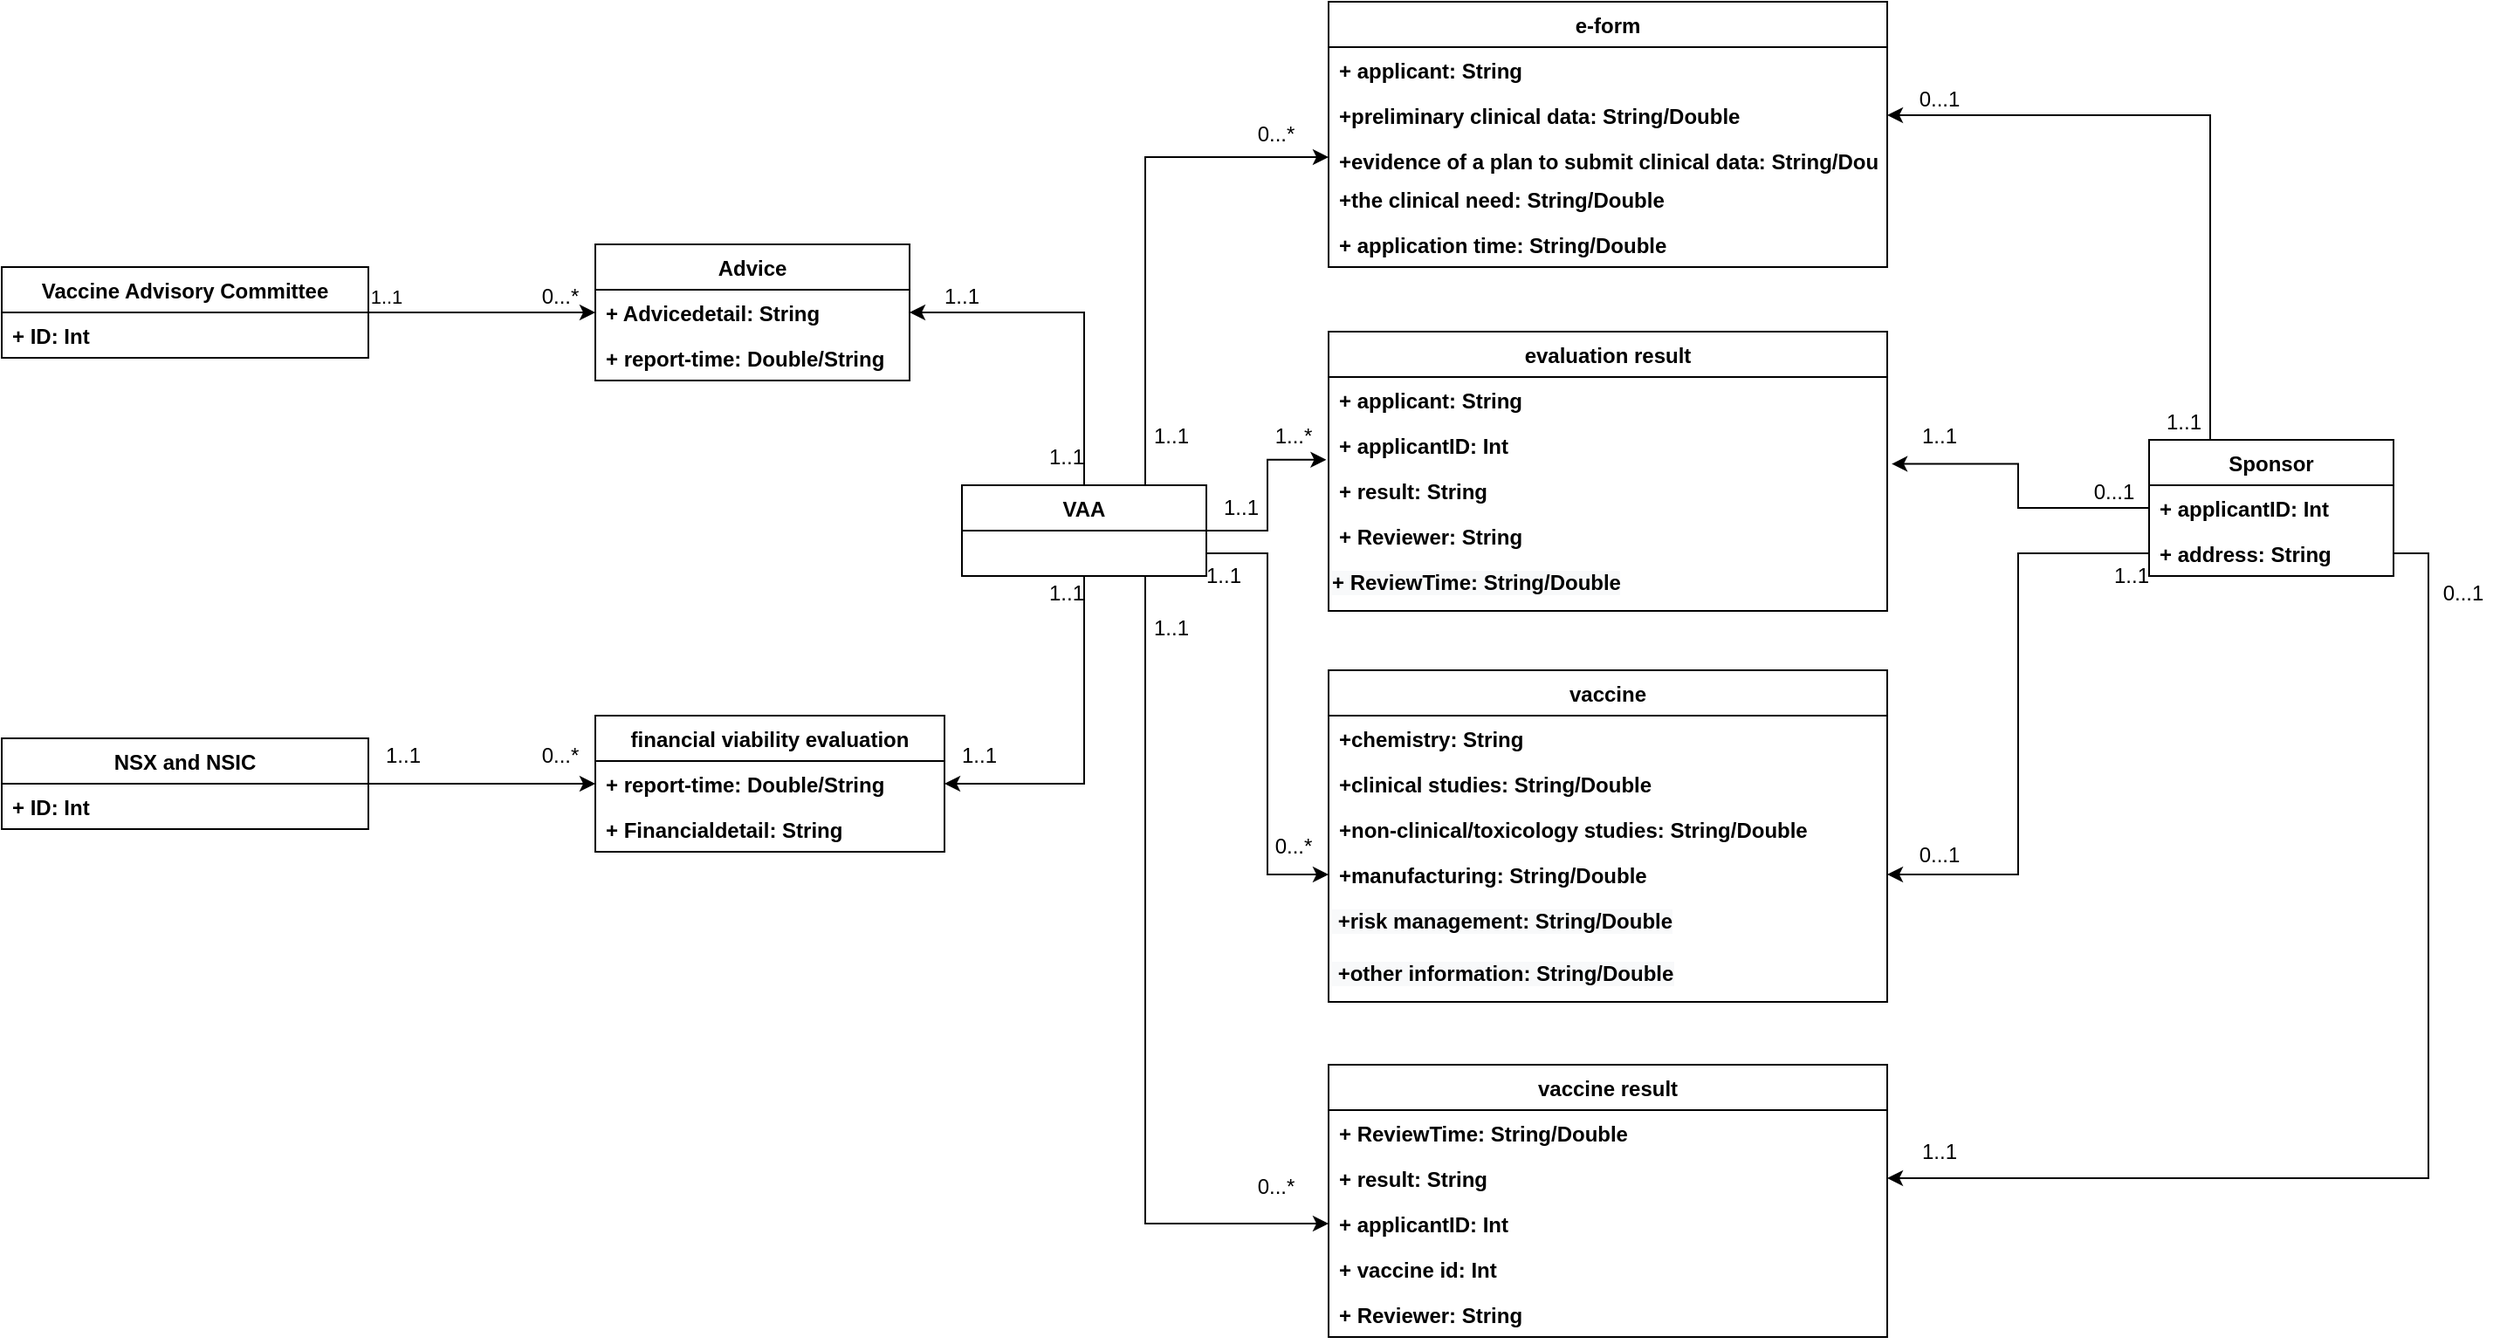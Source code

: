 <mxfile version="14.7.0" type="github" pages="2">
  <diagram id="C5RBs43oDa-KdzZeNtuy" name="Page-1">
    <mxGraphModel dx="2377" dy="867" grid="1" gridSize="10" guides="1" tooltips="1" connect="1" arrows="1" fold="1" page="1" pageScale="1" pageWidth="827" pageHeight="1169" math="0" shadow="0">
      <root>
        <mxCell id="WIyWlLk6GJQsqaUBKTNV-0" />
        <mxCell id="WIyWlLk6GJQsqaUBKTNV-1" parent="WIyWlLk6GJQsqaUBKTNV-0" />
        <mxCell id="Tw9doVFdLwBzY9Hxcjos-1" value="e-form" style="swimlane;fontStyle=1;childLayout=stackLayout;horizontal=1;startSize=26;fillColor=none;horizontalStack=0;resizeParent=1;resizeParentMax=0;resizeLast=0;collapsible=1;marginBottom=0;" vertex="1" parent="WIyWlLk6GJQsqaUBKTNV-1">
          <mxGeometry x="270" y="131" width="320" height="152" as="geometry" />
        </mxCell>
        <mxCell id="Tw9doVFdLwBzY9Hxcjos-2" value="+ applicant: String" style="text;strokeColor=none;fillColor=none;align=left;verticalAlign=top;spacingLeft=4;spacingRight=4;overflow=hidden;rotatable=0;points=[[0,0.5],[1,0.5]];portConstraint=eastwest;fontStyle=1" vertex="1" parent="Tw9doVFdLwBzY9Hxcjos-1">
          <mxGeometry y="26" width="320" height="26" as="geometry" />
        </mxCell>
        <mxCell id="Tw9doVFdLwBzY9Hxcjos-3" value="+preliminary clinical data: String/Double" style="text;strokeColor=none;fillColor=none;align=left;verticalAlign=top;spacingLeft=4;spacingRight=4;overflow=hidden;rotatable=0;points=[[0,0.5],[1,0.5]];portConstraint=eastwest;fontStyle=1" vertex="1" parent="Tw9doVFdLwBzY9Hxcjos-1">
          <mxGeometry y="52" width="320" height="26" as="geometry" />
        </mxCell>
        <mxCell id="Tw9doVFdLwBzY9Hxcjos-4" value="+evidence of a plan to submit clinical data: String/Double" style="text;strokeColor=none;fillColor=none;align=left;verticalAlign=top;spacingLeft=4;spacingRight=4;overflow=hidden;rotatable=0;points=[[0,0.5],[1,0.5]];portConstraint=eastwest;fontStyle=1" vertex="1" parent="Tw9doVFdLwBzY9Hxcjos-1">
          <mxGeometry y="78" width="320" height="22" as="geometry" />
        </mxCell>
        <mxCell id="Tw9doVFdLwBzY9Hxcjos-47" value="+the clinical need: String/Double" style="text;strokeColor=none;fillColor=none;align=left;verticalAlign=top;spacingLeft=4;spacingRight=4;overflow=hidden;rotatable=0;points=[[0,0.5],[1,0.5]];portConstraint=eastwest;fontStyle=1" vertex="1" parent="Tw9doVFdLwBzY9Hxcjos-1">
          <mxGeometry y="100" width="320" height="26" as="geometry" />
        </mxCell>
        <mxCell id="Tw9doVFdLwBzY9Hxcjos-46" value="+ application time: String/Double" style="text;strokeColor=none;fillColor=none;align=left;verticalAlign=top;spacingLeft=4;spacingRight=4;overflow=hidden;rotatable=0;points=[[0,0.5],[1,0.5]];portConstraint=eastwest;fontStyle=1" vertex="1" parent="Tw9doVFdLwBzY9Hxcjos-1">
          <mxGeometry y="126" width="320" height="26" as="geometry" />
        </mxCell>
        <mxCell id="Tw9doVFdLwBzY9Hxcjos-5" value="vaccine" style="swimlane;fontStyle=1;childLayout=stackLayout;horizontal=1;startSize=26;fillColor=none;horizontalStack=0;resizeParent=1;resizeParentMax=0;resizeLast=0;collapsible=1;marginBottom=0;" vertex="1" parent="WIyWlLk6GJQsqaUBKTNV-1">
          <mxGeometry x="270" y="514" width="320" height="190" as="geometry" />
        </mxCell>
        <mxCell id="Tw9doVFdLwBzY9Hxcjos-6" value="+chemistry: String" style="text;strokeColor=none;fillColor=none;align=left;verticalAlign=top;spacingLeft=4;spacingRight=4;overflow=hidden;rotatable=0;points=[[0,0.5],[1,0.5]];portConstraint=eastwest;fontStyle=1" vertex="1" parent="Tw9doVFdLwBzY9Hxcjos-5">
          <mxGeometry y="26" width="320" height="26" as="geometry" />
        </mxCell>
        <mxCell id="Tw9doVFdLwBzY9Hxcjos-7" value="+clinical studies: String/Double" style="text;strokeColor=none;fillColor=none;align=left;verticalAlign=top;spacingLeft=4;spacingRight=4;overflow=hidden;rotatable=0;points=[[0,0.5],[1,0.5]];portConstraint=eastwest;fontStyle=1" vertex="1" parent="Tw9doVFdLwBzY9Hxcjos-5">
          <mxGeometry y="52" width="320" height="26" as="geometry" />
        </mxCell>
        <mxCell id="Tw9doVFdLwBzY9Hxcjos-8" value="+non-clinical/toxicology studies: String/Double" style="text;strokeColor=none;fillColor=none;align=left;verticalAlign=top;spacingLeft=4;spacingRight=4;overflow=hidden;rotatable=0;points=[[0,0.5],[1,0.5]];portConstraint=eastwest;fontStyle=1" vertex="1" parent="Tw9doVFdLwBzY9Hxcjos-5">
          <mxGeometry y="78" width="320" height="26" as="geometry" />
        </mxCell>
        <mxCell id="Tw9doVFdLwBzY9Hxcjos-51" value="+manufacturing: String/Double" style="text;strokeColor=none;fillColor=none;align=left;verticalAlign=top;spacingLeft=4;spacingRight=4;overflow=hidden;rotatable=0;points=[[0,0.5],[1,0.5]];portConstraint=eastwest;fontStyle=1" vertex="1" parent="Tw9doVFdLwBzY9Hxcjos-5">
          <mxGeometry y="104" width="320" height="26" as="geometry" />
        </mxCell>
        <mxCell id="Tw9doVFdLwBzY9Hxcjos-52" value="&lt;span style=&quot;color: rgb(0, 0, 0); font-family: helvetica; font-size: 12px; font-style: normal; letter-spacing: normal; text-align: left; text-indent: 0px; text-transform: none; word-spacing: 0px; background-color: rgb(248, 249, 250); display: inline; float: none;&quot;&gt;&amp;nbsp;+&lt;span style=&quot;font-family: helvetica; text-align: center;&quot;&gt;risk management&lt;/span&gt;: String/Double&lt;/span&gt;" style="text;whiteSpace=wrap;html=1;fontStyle=1" vertex="1" parent="Tw9doVFdLwBzY9Hxcjos-5">
          <mxGeometry y="130" width="320" height="30" as="geometry" />
        </mxCell>
        <mxCell id="Tw9doVFdLwBzY9Hxcjos-53" value="&lt;span style=&quot;color: rgb(0 , 0 , 0) ; font-family: &amp;quot;helvetica&amp;quot; ; font-size: 12px ; font-style: normal ; letter-spacing: normal ; text-align: left ; text-indent: 0px ; text-transform: none ; word-spacing: 0px ; background-color: rgb(248 , 249 , 250) ; display: inline ; float: none&quot;&gt;&amp;nbsp;+&lt;span style=&quot;font-family: helvetica; text-align: center;&quot;&gt;other&amp;nbsp;&lt;/span&gt;&lt;span style=&quot;font-family: helvetica; text-align: center;&quot;&gt;information&lt;/span&gt;: String/Double&lt;/span&gt;" style="text;whiteSpace=wrap;html=1;fontStyle=1" vertex="1" parent="Tw9doVFdLwBzY9Hxcjos-5">
          <mxGeometry y="160" width="320" height="30" as="geometry" />
        </mxCell>
        <mxCell id="Tw9doVFdLwBzY9Hxcjos-9" value="vaccine result" style="swimlane;fontStyle=1;childLayout=stackLayout;horizontal=1;startSize=26;fillColor=none;horizontalStack=0;resizeParent=1;resizeParentMax=0;resizeLast=0;collapsible=1;marginBottom=0;" vertex="1" parent="WIyWlLk6GJQsqaUBKTNV-1">
          <mxGeometry x="270" y="740" width="320" height="156" as="geometry" />
        </mxCell>
        <mxCell id="Tw9doVFdLwBzY9Hxcjos-10" value="+ ReviewTime: String/Double" style="text;strokeColor=none;fillColor=none;align=left;verticalAlign=top;spacingLeft=4;spacingRight=4;overflow=hidden;rotatable=0;points=[[0,0.5],[1,0.5]];portConstraint=eastwest;fontStyle=1" vertex="1" parent="Tw9doVFdLwBzY9Hxcjos-9">
          <mxGeometry y="26" width="320" height="26" as="geometry" />
        </mxCell>
        <mxCell id="Tw9doVFdLwBzY9Hxcjos-11" value="+ result: String" style="text;strokeColor=none;fillColor=none;align=left;verticalAlign=top;spacingLeft=4;spacingRight=4;overflow=hidden;rotatable=0;points=[[0,0.5],[1,0.5]];portConstraint=eastwest;fontStyle=1" vertex="1" parent="Tw9doVFdLwBzY9Hxcjos-9">
          <mxGeometry y="52" width="320" height="26" as="geometry" />
        </mxCell>
        <mxCell id="Tw9doVFdLwBzY9Hxcjos-54" value="+ applicantID: Int" style="text;strokeColor=none;fillColor=none;align=left;verticalAlign=top;spacingLeft=4;spacingRight=4;overflow=hidden;rotatable=0;points=[[0,0.5],[1,0.5]];portConstraint=eastwest;fontStyle=1" vertex="1" parent="Tw9doVFdLwBzY9Hxcjos-9">
          <mxGeometry y="78" width="320" height="26" as="geometry" />
        </mxCell>
        <mxCell id="Tw9doVFdLwBzY9Hxcjos-12" value="+ vaccine id: Int" style="text;strokeColor=none;fillColor=none;align=left;verticalAlign=top;spacingLeft=4;spacingRight=4;overflow=hidden;rotatable=0;points=[[0,0.5],[1,0.5]];portConstraint=eastwest;fontStyle=1" vertex="1" parent="Tw9doVFdLwBzY9Hxcjos-9">
          <mxGeometry y="104" width="320" height="26" as="geometry" />
        </mxCell>
        <mxCell id="Tw9doVFdLwBzY9Hxcjos-55" value="+ Reviewer: String" style="text;strokeColor=none;fillColor=none;align=left;verticalAlign=top;spacingLeft=4;spacingRight=4;overflow=hidden;rotatable=0;points=[[0,0.5],[1,0.5]];portConstraint=eastwest;fontStyle=1" vertex="1" parent="Tw9doVFdLwBzY9Hxcjos-9">
          <mxGeometry y="130" width="320" height="26" as="geometry" />
        </mxCell>
        <mxCell id="Tw9doVFdLwBzY9Hxcjos-13" value="evaluation result" style="swimlane;fontStyle=1;childLayout=stackLayout;horizontal=1;startSize=26;fillColor=none;horizontalStack=0;resizeParent=1;resizeParentMax=0;resizeLast=0;collapsible=1;marginBottom=0;" vertex="1" parent="WIyWlLk6GJQsqaUBKTNV-1">
          <mxGeometry x="270" y="320" width="320" height="160" as="geometry" />
        </mxCell>
        <mxCell id="Tw9doVFdLwBzY9Hxcjos-14" value="+ applicant: String" style="text;strokeColor=none;fillColor=none;align=left;verticalAlign=top;spacingLeft=4;spacingRight=4;overflow=hidden;rotatable=0;points=[[0,0.5],[1,0.5]];portConstraint=eastwest;fontStyle=1" vertex="1" parent="Tw9doVFdLwBzY9Hxcjos-13">
          <mxGeometry y="26" width="320" height="26" as="geometry" />
        </mxCell>
        <mxCell id="Tw9doVFdLwBzY9Hxcjos-15" value="+ applicantID: Int" style="text;strokeColor=none;fillColor=none;align=left;verticalAlign=top;spacingLeft=4;spacingRight=4;overflow=hidden;rotatable=0;points=[[0,0.5],[1,0.5]];portConstraint=eastwest;fontStyle=1" vertex="1" parent="Tw9doVFdLwBzY9Hxcjos-13">
          <mxGeometry y="52" width="320" height="26" as="geometry" />
        </mxCell>
        <mxCell id="Tw9doVFdLwBzY9Hxcjos-16" value="+ result: String" style="text;strokeColor=none;fillColor=none;align=left;verticalAlign=top;spacingLeft=4;spacingRight=4;overflow=hidden;rotatable=0;points=[[0,0.5],[1,0.5]];portConstraint=eastwest;fontStyle=1" vertex="1" parent="Tw9doVFdLwBzY9Hxcjos-13">
          <mxGeometry y="78" width="320" height="26" as="geometry" />
        </mxCell>
        <mxCell id="Tw9doVFdLwBzY9Hxcjos-49" value="+ Reviewer: String" style="text;strokeColor=none;fillColor=none;align=left;verticalAlign=top;spacingLeft=4;spacingRight=4;overflow=hidden;rotatable=0;points=[[0,0.5],[1,0.5]];portConstraint=eastwest;fontStyle=1" vertex="1" parent="Tw9doVFdLwBzY9Hxcjos-13">
          <mxGeometry y="104" width="320" height="26" as="geometry" />
        </mxCell>
        <mxCell id="Tw9doVFdLwBzY9Hxcjos-50" value="&lt;span style=&quot;color: rgb(0, 0, 0); font-family: helvetica; font-size: 12px; font-style: normal; letter-spacing: normal; text-align: left; text-indent: 0px; text-transform: none; word-spacing: 0px; background-color: rgb(248, 249, 250); display: inline; float: none;&quot;&gt;+ ReviewTime: String/Double&lt;/span&gt;" style="text;whiteSpace=wrap;html=1;fontStyle=1" vertex="1" parent="Tw9doVFdLwBzY9Hxcjos-13">
          <mxGeometry y="130" width="320" height="30" as="geometry" />
        </mxCell>
        <mxCell id="Tw9doVFdLwBzY9Hxcjos-59" style="edgeStyle=orthogonalEdgeStyle;rounded=0;orthogonalLoop=1;jettySize=auto;html=1;exitX=0.5;exitY=0;exitDx=0;exitDy=0;entryX=1;entryY=0.5;entryDx=0;entryDy=0;" edge="1" parent="WIyWlLk6GJQsqaUBKTNV-1" source="Tw9doVFdLwBzY9Hxcjos-17" target="Tw9doVFdLwBzY9Hxcjos-27">
          <mxGeometry relative="1" as="geometry" />
        </mxCell>
        <mxCell id="Tw9doVFdLwBzY9Hxcjos-60" style="edgeStyle=orthogonalEdgeStyle;rounded=0;orthogonalLoop=1;jettySize=auto;html=1;exitX=0.5;exitY=1;exitDx=0;exitDy=0;entryX=1;entryY=0.5;entryDx=0;entryDy=0;" edge="1" parent="WIyWlLk6GJQsqaUBKTNV-1" source="Tw9doVFdLwBzY9Hxcjos-17" target="Tw9doVFdLwBzY9Hxcjos-31">
          <mxGeometry relative="1" as="geometry" />
        </mxCell>
        <mxCell id="Tw9doVFdLwBzY9Hxcjos-71" style="edgeStyle=orthogonalEdgeStyle;rounded=0;orthogonalLoop=1;jettySize=auto;html=1;exitX=0.75;exitY=0;exitDx=0;exitDy=0;" edge="1" parent="WIyWlLk6GJQsqaUBKTNV-1" source="Tw9doVFdLwBzY9Hxcjos-17" target="Tw9doVFdLwBzY9Hxcjos-4">
          <mxGeometry relative="1" as="geometry" />
        </mxCell>
        <mxCell id="Tw9doVFdLwBzY9Hxcjos-72" style="edgeStyle=orthogonalEdgeStyle;rounded=0;orthogonalLoop=1;jettySize=auto;html=1;exitX=1;exitY=0.5;exitDx=0;exitDy=0;entryX=-0.004;entryY=0.823;entryDx=0;entryDy=0;entryPerimeter=0;" edge="1" parent="WIyWlLk6GJQsqaUBKTNV-1" source="Tw9doVFdLwBzY9Hxcjos-17" target="Tw9doVFdLwBzY9Hxcjos-15">
          <mxGeometry relative="1" as="geometry" />
        </mxCell>
        <mxCell id="Tw9doVFdLwBzY9Hxcjos-73" style="edgeStyle=orthogonalEdgeStyle;rounded=0;orthogonalLoop=1;jettySize=auto;html=1;exitX=1;exitY=0.75;exitDx=0;exitDy=0;" edge="1" parent="WIyWlLk6GJQsqaUBKTNV-1" source="Tw9doVFdLwBzY9Hxcjos-17" target="Tw9doVFdLwBzY9Hxcjos-51">
          <mxGeometry relative="1" as="geometry" />
        </mxCell>
        <mxCell id="Tw9doVFdLwBzY9Hxcjos-74" style="edgeStyle=orthogonalEdgeStyle;rounded=0;orthogonalLoop=1;jettySize=auto;html=1;exitX=0.75;exitY=1;exitDx=0;exitDy=0;entryX=0;entryY=0.5;entryDx=0;entryDy=0;" edge="1" parent="WIyWlLk6GJQsqaUBKTNV-1" source="Tw9doVFdLwBzY9Hxcjos-17" target="Tw9doVFdLwBzY9Hxcjos-54">
          <mxGeometry relative="1" as="geometry" />
        </mxCell>
        <mxCell id="Tw9doVFdLwBzY9Hxcjos-17" value="VAA" style="swimlane;fontStyle=1;childLayout=stackLayout;horizontal=1;startSize=26;fillColor=none;horizontalStack=0;resizeParent=1;resizeParentMax=0;resizeLast=0;collapsible=1;marginBottom=0;" vertex="1" parent="WIyWlLk6GJQsqaUBKTNV-1">
          <mxGeometry x="60" y="408" width="140" height="52" as="geometry" />
        </mxCell>
        <mxCell id="Tw9doVFdLwBzY9Hxcjos-80" style="edgeStyle=orthogonalEdgeStyle;rounded=0;orthogonalLoop=1;jettySize=auto;html=1;exitX=0.25;exitY=0;exitDx=0;exitDy=0;entryX=1;entryY=0.5;entryDx=0;entryDy=0;" edge="1" parent="WIyWlLk6GJQsqaUBKTNV-1" source="Tw9doVFdLwBzY9Hxcjos-21" target="Tw9doVFdLwBzY9Hxcjos-3">
          <mxGeometry relative="1" as="geometry" />
        </mxCell>
        <mxCell id="Tw9doVFdLwBzY9Hxcjos-21" value="Sponsor" style="swimlane;fontStyle=1;childLayout=stackLayout;horizontal=1;startSize=26;fillColor=none;horizontalStack=0;resizeParent=1;resizeParentMax=0;resizeLast=0;collapsible=1;marginBottom=0;" vertex="1" parent="WIyWlLk6GJQsqaUBKTNV-1">
          <mxGeometry x="740" y="382" width="140" height="78" as="geometry" />
        </mxCell>
        <mxCell id="Tw9doVFdLwBzY9Hxcjos-22" value="+ applicantID: Int" style="text;strokeColor=none;fillColor=none;align=left;verticalAlign=top;spacingLeft=4;spacingRight=4;overflow=hidden;rotatable=0;points=[[0,0.5],[1,0.5]];portConstraint=eastwest;fontStyle=1" vertex="1" parent="Tw9doVFdLwBzY9Hxcjos-21">
          <mxGeometry y="26" width="140" height="26" as="geometry" />
        </mxCell>
        <mxCell id="Tw9doVFdLwBzY9Hxcjos-23" value="+ address: String" style="text;strokeColor=none;fillColor=none;align=left;verticalAlign=top;spacingLeft=4;spacingRight=4;overflow=hidden;rotatable=0;points=[[0,0.5],[1,0.5]];portConstraint=eastwest;fontStyle=1" vertex="1" parent="Tw9doVFdLwBzY9Hxcjos-21">
          <mxGeometry y="52" width="140" height="26" as="geometry" />
        </mxCell>
        <mxCell id="Tw9doVFdLwBzY9Hxcjos-25" value="Advice" style="swimlane;fontStyle=1;childLayout=stackLayout;horizontal=1;startSize=26;fillColor=none;horizontalStack=0;resizeParent=1;resizeParentMax=0;resizeLast=0;collapsible=1;marginBottom=0;" vertex="1" parent="WIyWlLk6GJQsqaUBKTNV-1">
          <mxGeometry x="-150" y="270" width="180" height="78" as="geometry" />
        </mxCell>
        <mxCell id="Tw9doVFdLwBzY9Hxcjos-27" value="+ Advicedetail: String" style="text;strokeColor=none;fillColor=none;align=left;verticalAlign=top;spacingLeft=4;spacingRight=4;overflow=hidden;rotatable=0;points=[[0,0.5],[1,0.5]];portConstraint=eastwest;fontStyle=1" vertex="1" parent="Tw9doVFdLwBzY9Hxcjos-25">
          <mxGeometry y="26" width="180" height="26" as="geometry" />
        </mxCell>
        <mxCell id="Tw9doVFdLwBzY9Hxcjos-28" value="+ report-time: Double/String" style="text;strokeColor=none;fillColor=none;align=left;verticalAlign=top;spacingLeft=4;spacingRight=4;overflow=hidden;rotatable=0;points=[[0,0.5],[1,0.5]];portConstraint=eastwest;fontStyle=1" vertex="1" parent="Tw9doVFdLwBzY9Hxcjos-25">
          <mxGeometry y="52" width="180" height="26" as="geometry" />
        </mxCell>
        <mxCell id="Tw9doVFdLwBzY9Hxcjos-29" value="financial viability evaluation" style="swimlane;fontStyle=1;childLayout=stackLayout;horizontal=1;startSize=26;fillColor=none;horizontalStack=0;resizeParent=1;resizeParentMax=0;resizeLast=0;collapsible=1;marginBottom=0;" vertex="1" parent="WIyWlLk6GJQsqaUBKTNV-1">
          <mxGeometry x="-150" y="540" width="200" height="78" as="geometry" />
        </mxCell>
        <mxCell id="Tw9doVFdLwBzY9Hxcjos-31" value="+ report-time: Double/String" style="text;strokeColor=none;fillColor=none;align=left;verticalAlign=top;spacingLeft=4;spacingRight=4;overflow=hidden;rotatable=0;points=[[0,0.5],[1,0.5]];portConstraint=eastwest;fontStyle=1" vertex="1" parent="Tw9doVFdLwBzY9Hxcjos-29">
          <mxGeometry y="26" width="200" height="26" as="geometry" />
        </mxCell>
        <mxCell id="Tw9doVFdLwBzY9Hxcjos-32" value="+ Financialdetail: String" style="text;strokeColor=none;fillColor=none;align=left;verticalAlign=top;spacingLeft=4;spacingRight=4;overflow=hidden;rotatable=0;points=[[0,0.5],[1,0.5]];portConstraint=eastwest;fontStyle=1" vertex="1" parent="Tw9doVFdLwBzY9Hxcjos-29">
          <mxGeometry y="52" width="200" height="26" as="geometry" />
        </mxCell>
        <mxCell id="Tw9doVFdLwBzY9Hxcjos-58" style="edgeStyle=orthogonalEdgeStyle;rounded=0;orthogonalLoop=1;jettySize=auto;html=1;exitX=1;exitY=0.5;exitDx=0;exitDy=0;" edge="1" parent="WIyWlLk6GJQsqaUBKTNV-1" source="Tw9doVFdLwBzY9Hxcjos-33" target="Tw9doVFdLwBzY9Hxcjos-27">
          <mxGeometry relative="1" as="geometry" />
        </mxCell>
        <mxCell id="Tw9doVFdLwBzY9Hxcjos-62" value="1..1" style="edgeLabel;html=1;align=center;verticalAlign=middle;resizable=0;points=[];" vertex="1" connectable="0" parent="Tw9doVFdLwBzY9Hxcjos-58">
          <mxGeometry x="-0.305" y="-3" relative="1" as="geometry">
            <mxPoint x="-35" y="-12" as="offset" />
          </mxGeometry>
        </mxCell>
        <mxCell id="Tw9doVFdLwBzY9Hxcjos-33" value="Vaccine Advisory Committee" style="swimlane;fontStyle=1;childLayout=stackLayout;horizontal=1;startSize=26;fillColor=none;horizontalStack=0;resizeParent=1;resizeParentMax=0;resizeLast=0;collapsible=1;marginBottom=0;" vertex="1" parent="WIyWlLk6GJQsqaUBKTNV-1">
          <mxGeometry x="-490" y="283" width="210" height="52" as="geometry" />
        </mxCell>
        <mxCell id="Tw9doVFdLwBzY9Hxcjos-34" value="+ ID: Int" style="text;strokeColor=none;fillColor=none;align=left;verticalAlign=top;spacingLeft=4;spacingRight=4;overflow=hidden;rotatable=0;points=[[0,0.5],[1,0.5]];portConstraint=eastwest;fontStyle=1" vertex="1" parent="Tw9doVFdLwBzY9Hxcjos-33">
          <mxGeometry y="26" width="210" height="26" as="geometry" />
        </mxCell>
        <mxCell id="Tw9doVFdLwBzY9Hxcjos-61" style="edgeStyle=orthogonalEdgeStyle;rounded=0;orthogonalLoop=1;jettySize=auto;html=1;exitX=1;exitY=0.5;exitDx=0;exitDy=0;entryX=0;entryY=0.5;entryDx=0;entryDy=0;" edge="1" parent="WIyWlLk6GJQsqaUBKTNV-1" source="Tw9doVFdLwBzY9Hxcjos-41" target="Tw9doVFdLwBzY9Hxcjos-31">
          <mxGeometry relative="1" as="geometry" />
        </mxCell>
        <mxCell id="Tw9doVFdLwBzY9Hxcjos-41" value="NSX and NSIC" style="swimlane;fontStyle=1;childLayout=stackLayout;horizontal=1;startSize=26;fillColor=none;horizontalStack=0;resizeParent=1;resizeParentMax=0;resizeLast=0;collapsible=1;marginBottom=0;" vertex="1" parent="WIyWlLk6GJQsqaUBKTNV-1">
          <mxGeometry x="-490" y="553" width="210" height="52" as="geometry" />
        </mxCell>
        <mxCell id="Tw9doVFdLwBzY9Hxcjos-42" value="+ ID: Int" style="text;strokeColor=none;fillColor=none;align=left;verticalAlign=top;spacingLeft=4;spacingRight=4;overflow=hidden;rotatable=0;points=[[0,0.5],[1,0.5]];portConstraint=eastwest;fontStyle=1" vertex="1" parent="Tw9doVFdLwBzY9Hxcjos-41">
          <mxGeometry y="26" width="210" height="26" as="geometry" />
        </mxCell>
        <mxCell id="Tw9doVFdLwBzY9Hxcjos-70" value="0...*" style="text;html=1;strokeColor=none;fillColor=none;align=center;verticalAlign=middle;whiteSpace=wrap;rounded=0;" vertex="1" parent="WIyWlLk6GJQsqaUBKTNV-1">
          <mxGeometry x="-190" y="290" width="40" height="20" as="geometry" />
        </mxCell>
        <mxCell id="Tw9doVFdLwBzY9Hxcjos-76" style="edgeStyle=orthogonalEdgeStyle;rounded=0;orthogonalLoop=1;jettySize=auto;html=1;exitX=0;exitY=0.5;exitDx=0;exitDy=0;entryX=1.008;entryY=-0.085;entryDx=0;entryDy=0;entryPerimeter=0;" edge="1" parent="WIyWlLk6GJQsqaUBKTNV-1" source="Tw9doVFdLwBzY9Hxcjos-22" target="Tw9doVFdLwBzY9Hxcjos-16">
          <mxGeometry relative="1" as="geometry" />
        </mxCell>
        <mxCell id="Tw9doVFdLwBzY9Hxcjos-77" style="edgeStyle=orthogonalEdgeStyle;rounded=0;orthogonalLoop=1;jettySize=auto;html=1;exitX=0;exitY=0.5;exitDx=0;exitDy=0;entryX=1;entryY=0.5;entryDx=0;entryDy=0;" edge="1" parent="WIyWlLk6GJQsqaUBKTNV-1" source="Tw9doVFdLwBzY9Hxcjos-23" target="Tw9doVFdLwBzY9Hxcjos-51">
          <mxGeometry relative="1" as="geometry" />
        </mxCell>
        <mxCell id="Tw9doVFdLwBzY9Hxcjos-81" style="edgeStyle=orthogonalEdgeStyle;rounded=0;orthogonalLoop=1;jettySize=auto;html=1;exitX=1;exitY=0.5;exitDx=0;exitDy=0;entryX=1;entryY=0.5;entryDx=0;entryDy=0;" edge="1" parent="WIyWlLk6GJQsqaUBKTNV-1" source="Tw9doVFdLwBzY9Hxcjos-23" target="Tw9doVFdLwBzY9Hxcjos-11">
          <mxGeometry relative="1" as="geometry" />
        </mxCell>
        <mxCell id="Tw9doVFdLwBzY9Hxcjos-83" value="1..1" style="text;html=1;strokeColor=none;fillColor=none;align=center;verticalAlign=middle;whiteSpace=wrap;rounded=0;" vertex="1" parent="WIyWlLk6GJQsqaUBKTNV-1">
          <mxGeometry x="40" y="290" width="40" height="20" as="geometry" />
        </mxCell>
        <mxCell id="Tw9doVFdLwBzY9Hxcjos-84" value="1..1" style="text;html=1;strokeColor=none;fillColor=none;align=center;verticalAlign=middle;whiteSpace=wrap;rounded=0;" vertex="1" parent="WIyWlLk6GJQsqaUBKTNV-1">
          <mxGeometry x="100" y="382" width="40" height="20" as="geometry" />
        </mxCell>
        <mxCell id="Tw9doVFdLwBzY9Hxcjos-85" value="1..1" style="text;html=1;strokeColor=none;fillColor=none;align=center;verticalAlign=middle;whiteSpace=wrap;rounded=0;" vertex="1" parent="WIyWlLk6GJQsqaUBKTNV-1">
          <mxGeometry x="160" y="370" width="40" height="20" as="geometry" />
        </mxCell>
        <mxCell id="Tw9doVFdLwBzY9Hxcjos-86" value="0...*" style="text;html=1;strokeColor=none;fillColor=none;align=center;verticalAlign=middle;whiteSpace=wrap;rounded=0;" vertex="1" parent="WIyWlLk6GJQsqaUBKTNV-1">
          <mxGeometry x="220" y="197" width="40" height="20" as="geometry" />
        </mxCell>
        <mxCell id="Tw9doVFdLwBzY9Hxcjos-87" value="1...*" style="text;html=1;strokeColor=none;fillColor=none;align=center;verticalAlign=middle;whiteSpace=wrap;rounded=0;" vertex="1" parent="WIyWlLk6GJQsqaUBKTNV-1">
          <mxGeometry x="230" y="370" width="40" height="20" as="geometry" />
        </mxCell>
        <mxCell id="Tw9doVFdLwBzY9Hxcjos-88" value="1..1" style="text;html=1;strokeColor=none;fillColor=none;align=center;verticalAlign=middle;whiteSpace=wrap;rounded=0;" vertex="1" parent="WIyWlLk6GJQsqaUBKTNV-1">
          <mxGeometry x="200" y="411" width="40" height="20" as="geometry" />
        </mxCell>
        <mxCell id="Tw9doVFdLwBzY9Hxcjos-89" value="1..1" style="text;html=1;strokeColor=none;fillColor=none;align=center;verticalAlign=middle;whiteSpace=wrap;rounded=0;" vertex="1" parent="WIyWlLk6GJQsqaUBKTNV-1">
          <mxGeometry x="190" y="450" width="40" height="20" as="geometry" />
        </mxCell>
        <mxCell id="Tw9doVFdLwBzY9Hxcjos-90" value="1..1" style="text;html=1;strokeColor=none;fillColor=none;align=center;verticalAlign=middle;whiteSpace=wrap;rounded=0;" vertex="1" parent="WIyWlLk6GJQsqaUBKTNV-1">
          <mxGeometry x="160" y="480" width="40" height="20" as="geometry" />
        </mxCell>
        <mxCell id="Tw9doVFdLwBzY9Hxcjos-91" value="1..1" style="text;html=1;strokeColor=none;fillColor=none;align=center;verticalAlign=middle;whiteSpace=wrap;rounded=0;" vertex="1" parent="WIyWlLk6GJQsqaUBKTNV-1">
          <mxGeometry x="740" y="362" width="40" height="20" as="geometry" />
        </mxCell>
        <mxCell id="Tw9doVFdLwBzY9Hxcjos-92" value="1..1" style="text;html=1;strokeColor=none;fillColor=none;align=center;verticalAlign=middle;whiteSpace=wrap;rounded=0;" vertex="1" parent="WIyWlLk6GJQsqaUBKTNV-1">
          <mxGeometry x="710" y="450" width="40" height="20" as="geometry" />
        </mxCell>
        <mxCell id="Tw9doVFdLwBzY9Hxcjos-93" value="0...1" style="text;html=1;strokeColor=none;fillColor=none;align=center;verticalAlign=middle;whiteSpace=wrap;rounded=0;" vertex="1" parent="WIyWlLk6GJQsqaUBKTNV-1">
          <mxGeometry x="900" y="460" width="40" height="20" as="geometry" />
        </mxCell>
        <mxCell id="Tw9doVFdLwBzY9Hxcjos-94" value="0...1" style="text;html=1;strokeColor=none;fillColor=none;align=center;verticalAlign=middle;whiteSpace=wrap;rounded=0;" vertex="1" parent="WIyWlLk6GJQsqaUBKTNV-1">
          <mxGeometry x="700" y="402" width="40" height="20" as="geometry" />
        </mxCell>
        <mxCell id="Tw9doVFdLwBzY9Hxcjos-95" value="1..1" style="text;html=1;strokeColor=none;fillColor=none;align=center;verticalAlign=middle;whiteSpace=wrap;rounded=0;" vertex="1" parent="WIyWlLk6GJQsqaUBKTNV-1">
          <mxGeometry x="600" y="370" width="40" height="20" as="geometry" />
        </mxCell>
        <mxCell id="Tw9doVFdLwBzY9Hxcjos-96" value="1..1" style="text;html=1;strokeColor=none;fillColor=none;align=center;verticalAlign=middle;whiteSpace=wrap;rounded=0;" vertex="1" parent="WIyWlLk6GJQsqaUBKTNV-1">
          <mxGeometry x="600" y="780" width="40" height="20" as="geometry" />
        </mxCell>
        <mxCell id="Tw9doVFdLwBzY9Hxcjos-97" value="0...1" style="text;html=1;strokeColor=none;fillColor=none;align=center;verticalAlign=middle;whiteSpace=wrap;rounded=0;" vertex="1" parent="WIyWlLk6GJQsqaUBKTNV-1">
          <mxGeometry x="600" y="610" width="40" height="20" as="geometry" />
        </mxCell>
        <mxCell id="Tw9doVFdLwBzY9Hxcjos-98" value="0...1" style="text;html=1;strokeColor=none;fillColor=none;align=center;verticalAlign=middle;whiteSpace=wrap;rounded=0;" vertex="1" parent="WIyWlLk6GJQsqaUBKTNV-1">
          <mxGeometry x="600" y="177" width="40" height="20" as="geometry" />
        </mxCell>
        <mxCell id="Tw9doVFdLwBzY9Hxcjos-100" value="0...*" style="text;html=1;strokeColor=none;fillColor=none;align=center;verticalAlign=middle;whiteSpace=wrap;rounded=0;" vertex="1" parent="WIyWlLk6GJQsqaUBKTNV-1">
          <mxGeometry x="230" y="605" width="40" height="20" as="geometry" />
        </mxCell>
        <mxCell id="Tw9doVFdLwBzY9Hxcjos-101" value="0...*" style="text;html=1;strokeColor=none;fillColor=none;align=center;verticalAlign=middle;whiteSpace=wrap;rounded=0;" vertex="1" parent="WIyWlLk6GJQsqaUBKTNV-1">
          <mxGeometry x="220" y="800" width="40" height="20" as="geometry" />
        </mxCell>
        <mxCell id="Tw9doVFdLwBzY9Hxcjos-102" value="0...*" style="text;html=1;strokeColor=none;fillColor=none;align=center;verticalAlign=middle;whiteSpace=wrap;rounded=0;" vertex="1" parent="WIyWlLk6GJQsqaUBKTNV-1">
          <mxGeometry x="-190" y="553" width="40" height="20" as="geometry" />
        </mxCell>
        <mxCell id="Tw9doVFdLwBzY9Hxcjos-103" value="1..1" style="text;html=1;strokeColor=none;fillColor=none;align=center;verticalAlign=middle;whiteSpace=wrap;rounded=0;" vertex="1" parent="WIyWlLk6GJQsqaUBKTNV-1">
          <mxGeometry x="-280" y="553" width="40" height="20" as="geometry" />
        </mxCell>
        <mxCell id="Tw9doVFdLwBzY9Hxcjos-104" value="1..1" style="text;html=1;strokeColor=none;fillColor=none;align=center;verticalAlign=middle;whiteSpace=wrap;rounded=0;" vertex="1" parent="WIyWlLk6GJQsqaUBKTNV-1">
          <mxGeometry x="100" y="460" width="40" height="20" as="geometry" />
        </mxCell>
        <mxCell id="Tw9doVFdLwBzY9Hxcjos-105" value="1..1" style="text;html=1;strokeColor=none;fillColor=none;align=center;verticalAlign=middle;whiteSpace=wrap;rounded=0;" vertex="1" parent="WIyWlLk6GJQsqaUBKTNV-1">
          <mxGeometry x="50" y="553" width="40" height="20" as="geometry" />
        </mxCell>
      </root>
    </mxGraphModel>
  </diagram>
  <diagram id="JqUTzeJl6ykkV2OIqDnl" name="第 2 页">
    <mxGraphModel dx="2377" dy="867" grid="1" gridSize="10" guides="1" tooltips="1" connect="1" arrows="1" fold="1" page="1" pageScale="1" pageWidth="827" pageHeight="1169" math="0" shadow="0">
      <root>
        <mxCell id="U-jjUtuKBG3EBkVkE4u2-0" />
        <mxCell id="U-jjUtuKBG3EBkVkE4u2-1" parent="U-jjUtuKBG3EBkVkE4u2-0" />
        <mxCell id="U-jjUtuKBG3EBkVkE4u2-2" value="" style="swimlane;startSize=0;fontStyle=0" vertex="1" parent="U-jjUtuKBG3EBkVkE4u2-1">
          <mxGeometry x="-60" y="190" width="750" height="820" as="geometry" />
        </mxCell>
        <mxCell id="U-jjUtuKBG3EBkVkE4u2-13" value="&lt;font style=&quot;font-size: 14px&quot;&gt;&lt;br&gt;&lt;br&gt;&lt;b style=&quot;color: rgb(0 , 0 , 0) ; font-family: &amp;#34;helvetica&amp;#34; ; font-style: normal ; letter-spacing: normal ; text-align: center ; text-indent: 0px ; text-transform: none ; word-spacing: 0px ; background-color: rgb(248 , 249 , 250)&quot;&gt;Vaccine Approval process for the fictitious country&lt;/b&gt;&lt;br&gt;&lt;/font&gt;" style="text;html=1;strokeColor=none;fillColor=none;spacing=5;spacingTop=-20;whiteSpace=wrap;overflow=hidden;rounded=0;" vertex="1" parent="U-jjUtuKBG3EBkVkE4u2-2">
          <mxGeometry y="-20" width="350" height="60" as="geometry" />
        </mxCell>
        <mxCell id="U-jjUtuKBG3EBkVkE4u2-14" value="Check the temporary application form" style="ellipse;whiteSpace=wrap;html=1;" vertex="1" parent="U-jjUtuKBG3EBkVkE4u2-2">
          <mxGeometry x="20" y="50" width="110" height="60" as="geometry" />
        </mxCell>
        <mxCell id="U-jjUtuKBG3EBkVkE4u2-15" value="Preliminary assessment" style="ellipse;whiteSpace=wrap;html=1;" vertex="1" parent="U-jjUtuKBG3EBkVkE4u2-2">
          <mxGeometry x="20" y="140" width="110" height="50" as="geometry" />
        </mxCell>
        <mxCell id="U-jjUtuKBG3EBkVkE4u2-23" style="rounded=0;orthogonalLoop=1;jettySize=auto;html=1;exitX=0;exitY=0;exitDx=0;exitDy=0;dashed=1;" edge="1" parent="U-jjUtuKBG3EBkVkE4u2-2" source="U-jjUtuKBG3EBkVkE4u2-21" target="U-jjUtuKBG3EBkVkE4u2-15">
          <mxGeometry relative="1" as="geometry" />
        </mxCell>
        <mxCell id="U-jjUtuKBG3EBkVkE4u2-21" value="Message" style="ellipse;whiteSpace=wrap;html=1;" vertex="1" parent="U-jjUtuKBG3EBkVkE4u2-2">
          <mxGeometry x="220" y="170" width="110" height="50" as="geometry" />
        </mxCell>
        <mxCell id="U-jjUtuKBG3EBkVkE4u2-33" style="edgeStyle=none;rounded=0;orthogonalLoop=1;jettySize=auto;html=1;exitX=1;exitY=0.5;exitDx=0;exitDy=0;entryX=0;entryY=0.5;entryDx=0;entryDy=0;endArrow=classic;endFill=1;dashed=1;" edge="1" parent="U-jjUtuKBG3EBkVkE4u2-2" source="U-jjUtuKBG3EBkVkE4u2-27" target="U-jjUtuKBG3EBkVkE4u2-31">
          <mxGeometry relative="1" as="geometry" />
        </mxCell>
        <mxCell id="U-jjUtuKBG3EBkVkE4u2-34" style="edgeStyle=none;rounded=0;orthogonalLoop=1;jettySize=auto;html=1;exitX=1;exitY=0.5;exitDx=0;exitDy=0;endArrow=classic;endFill=1;dashed=1;" edge="1" parent="U-jjUtuKBG3EBkVkE4u2-2" source="U-jjUtuKBG3EBkVkE4u2-27" target="U-jjUtuKBG3EBkVkE4u2-32">
          <mxGeometry relative="1" as="geometry" />
        </mxCell>
        <mxCell id="U-jjUtuKBG3EBkVkE4u2-27" value="Approval of vaccine registration" style="ellipse;whiteSpace=wrap;html=1;" vertex="1" parent="U-jjUtuKBG3EBkVkE4u2-2">
          <mxGeometry x="20" y="300" width="110" height="60" as="geometry" />
        </mxCell>
        <mxCell id="U-jjUtuKBG3EBkVkE4u2-28" value="Check vaccine information" style="ellipse;whiteSpace=wrap;html=1;" vertex="1" parent="U-jjUtuKBG3EBkVkE4u2-2">
          <mxGeometry x="20" y="220" width="110" height="60" as="geometry" />
        </mxCell>
        <mxCell id="U-jjUtuKBG3EBkVkE4u2-17" value="" style="shape=note2;size=25;childLayout=stackLayout;horizontalStack=0;resizeParent=1;resizeParentMax=0;resizeLast=0;collapsible=0;marginBottom=0;html=1;container=1;" vertex="1" parent="U-jjUtuKBG3EBkVkE4u2-2">
          <mxGeometry x="190" y="80" width="110" height="50" as="geometry" />
        </mxCell>
        <mxCell id="U-jjUtuKBG3EBkVkE4u2-18" value="&amp;lt;&amp;lt;Condition&amp;gt;&amp;gt;" style="text;html=1;strokeColor=none;fillColor=none;align=left;verticalAlign=middle;spacingLeft=4;spacingRight=4;overflow=hidden;rotatable=0;points=[[0,0.5],[1,0.5]];portConstraint=eastwest;" vertex="1" parent="U-jjUtuKBG3EBkVkE4u2-17">
          <mxGeometry width="110" height="25" as="geometry" />
        </mxCell>
        <mxCell id="U-jjUtuKBG3EBkVkE4u2-20" value="Assessment pass" style="text;html=1;strokeColor=none;fillColor=none;align=left;verticalAlign=middle;spacingLeft=4;spacingRight=4;overflow=hidden;rotatable=0;points=[[0,0.5],[1,0.5]];portConstraint=eastwest;" vertex="1" parent="U-jjUtuKBG3EBkVkE4u2-17">
          <mxGeometry y="25" width="110" height="25" as="geometry" />
        </mxCell>
        <mxCell id="U-jjUtuKBG3EBkVkE4u2-31" value="Check advice" style="ellipse;whiteSpace=wrap;html=1;" vertex="1" parent="U-jjUtuKBG3EBkVkE4u2-2">
          <mxGeometry x="200" y="260" width="90" height="60" as="geometry" />
        </mxCell>
        <mxCell id="U-jjUtuKBG3EBkVkE4u2-32" value="financial reports" style="ellipse;whiteSpace=wrap;html=1;" vertex="1" parent="U-jjUtuKBG3EBkVkE4u2-2">
          <mxGeometry x="200" y="340" width="90" height="60" as="geometry" />
        </mxCell>
        <mxCell id="U-jjUtuKBG3EBkVkE4u2-35" value="View vaccine information and files" style="ellipse;whiteSpace=wrap;html=1;" vertex="1" parent="U-jjUtuKBG3EBkVkE4u2-2">
          <mxGeometry x="20" y="500" width="110" height="60" as="geometry" />
        </mxCell>
        <mxCell id="U-jjUtuKBG3EBkVkE4u2-36" value="sumbit&lt;br&gt;financial report after analysis" style="ellipse;whiteSpace=wrap;html=1;" vertex="1" parent="U-jjUtuKBG3EBkVkE4u2-2">
          <mxGeometry x="20" y="630" width="110" height="60" as="geometry" />
        </mxCell>
        <mxCell id="U-jjUtuKBG3EBkVkE4u2-3" value="Sponsor" style="shape=umlActor;verticalLabelPosition=bottom;verticalAlign=top;html=1;" vertex="1" parent="U-jjUtuKBG3EBkVkE4u2-1">
          <mxGeometry x="720" y="270" width="120" height="160" as="geometry" />
        </mxCell>
        <mxCell id="U-jjUtuKBG3EBkVkE4u2-4" value="NSIC and&amp;nbsp;NSX&amp;nbsp;" style="shape=umlActor;verticalLabelPosition=bottom;verticalAlign=top;html=1;" vertex="1" parent="U-jjUtuKBG3EBkVkE4u2-1">
          <mxGeometry x="-320" y="710" width="120" height="160" as="geometry" />
        </mxCell>
        <mxCell id="U-jjUtuKBG3EBkVkE4u2-25" style="edgeStyle=none;rounded=0;orthogonalLoop=1;jettySize=auto;html=1;exitX=1;exitY=0.333;exitDx=0;exitDy=0;exitPerimeter=0;entryX=0;entryY=0;entryDx=0;entryDy=0;endArrow=none;endFill=0;" edge="1" parent="U-jjUtuKBG3EBkVkE4u2-1" source="U-jjUtuKBG3EBkVkE4u2-5" target="U-jjUtuKBG3EBkVkE4u2-14">
          <mxGeometry relative="1" as="geometry" />
        </mxCell>
        <mxCell id="U-jjUtuKBG3EBkVkE4u2-26" style="edgeStyle=none;rounded=0;orthogonalLoop=1;jettySize=auto;html=1;exitX=1;exitY=0.333;exitDx=0;exitDy=0;exitPerimeter=0;entryX=0;entryY=0;entryDx=0;entryDy=0;endArrow=none;endFill=0;" edge="1" parent="U-jjUtuKBG3EBkVkE4u2-1" source="U-jjUtuKBG3EBkVkE4u2-5" target="U-jjUtuKBG3EBkVkE4u2-15">
          <mxGeometry relative="1" as="geometry" />
        </mxCell>
        <mxCell id="U-jjUtuKBG3EBkVkE4u2-29" style="edgeStyle=none;rounded=0;orthogonalLoop=1;jettySize=auto;html=1;exitX=1;exitY=0.333;exitDx=0;exitDy=0;exitPerimeter=0;entryX=0;entryY=0;entryDx=0;entryDy=0;endArrow=none;endFill=0;" edge="1" parent="U-jjUtuKBG3EBkVkE4u2-1" source="U-jjUtuKBG3EBkVkE4u2-5" target="U-jjUtuKBG3EBkVkE4u2-28">
          <mxGeometry relative="1" as="geometry" />
        </mxCell>
        <mxCell id="U-jjUtuKBG3EBkVkE4u2-30" style="edgeStyle=none;rounded=0;orthogonalLoop=1;jettySize=auto;html=1;exitX=1;exitY=0.333;exitDx=0;exitDy=0;exitPerimeter=0;entryX=0;entryY=0;entryDx=0;entryDy=0;endArrow=none;endFill=0;" edge="1" parent="U-jjUtuKBG3EBkVkE4u2-1" source="U-jjUtuKBG3EBkVkE4u2-5" target="U-jjUtuKBG3EBkVkE4u2-27">
          <mxGeometry relative="1" as="geometry" />
        </mxCell>
        <mxCell id="U-jjUtuKBG3EBkVkE4u2-5" value="VAA" style="shape=umlActor;verticalLabelPosition=bottom;verticalAlign=top;html=1;" vertex="1" parent="U-jjUtuKBG3EBkVkE4u2-1">
          <mxGeometry x="-320" y="230" width="120" height="160" as="geometry" />
        </mxCell>
        <mxCell id="U-jjUtuKBG3EBkVkE4u2-6" value="Advisory&lt;br&gt;Committee on&lt;br&gt;Vaccines" style="shape=umlActor;verticalLabelPosition=bottom;verticalAlign=top;html=1;" vertex="1" parent="U-jjUtuKBG3EBkVkE4u2-1">
          <mxGeometry x="720" y="500" width="120" height="160" as="geometry" />
        </mxCell>
        <mxCell id="U-jjUtuKBG3EBkVkE4u2-24" style="rounded=0;orthogonalLoop=1;jettySize=auto;html=1;exitX=0;exitY=0.5;exitDx=0;exitDy=0;endArrow=none;endFill=0;" edge="1" parent="U-jjUtuKBG3EBkVkE4u2-1" source="U-jjUtuKBG3EBkVkE4u2-20">
          <mxGeometry relative="1" as="geometry">
            <mxPoint x="110" y="360" as="targetPoint" />
          </mxGeometry>
        </mxCell>
      </root>
    </mxGraphModel>
  </diagram>
</mxfile>
